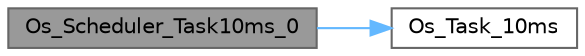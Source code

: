 digraph "Os_Scheduler_Task10ms_0"
{
 // LATEX_PDF_SIZE
  bgcolor="transparent";
  edge [fontname=Helvetica,fontsize=10,labelfontname=Helvetica,labelfontsize=10];
  node [fontname=Helvetica,fontsize=10,shape=box,height=0.2,width=0.4];
  rankdir="LR";
  Node1 [id="Node000001",label="Os_Scheduler_Task10ms_0",height=0.2,width=0.4,color="gray40", fillcolor="grey60", style="filled", fontcolor="black",tooltip="Periodic 10ms task."];
  Node1 -> Node2 [id="edge1_Node000001_Node000002",color="steelblue1",style="solid",tooltip=" "];
  Node2 [id="Node000002",label="Os_Task_10ms",height=0.2,width=0.4,color="grey40", fillcolor="white", style="filled",URL="$_os__task_8h.html#a456a4103baf7a18fa93661cca6fb70c8",tooltip=" "];
}
